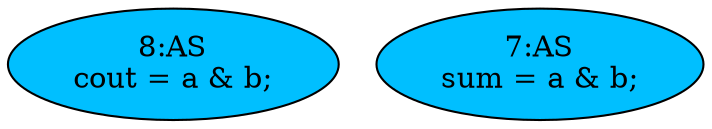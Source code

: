 strict digraph "compose( ,  )" {
	node [label="\N"];
	"8:AS"	[ast="<pyverilog.vparser.ast.Assign object at 0x7fa4bc5371d0>",
		def_var="['cout']",
		fillcolor=deepskyblue,
		label="8:AS
cout = a & b;",
		statements="[]",
		style=filled,
		typ=Assign,
		use_var="['a', 'b']"];
	"7:AS"	[ast="<pyverilog.vparser.ast.Assign object at 0x7fa4bc5b5f10>",
		def_var="['sum']",
		fillcolor=deepskyblue,
		label="7:AS
sum = a & b;",
		statements="[]",
		style=filled,
		typ=Assign,
		use_var="['a', 'b']"];
}
